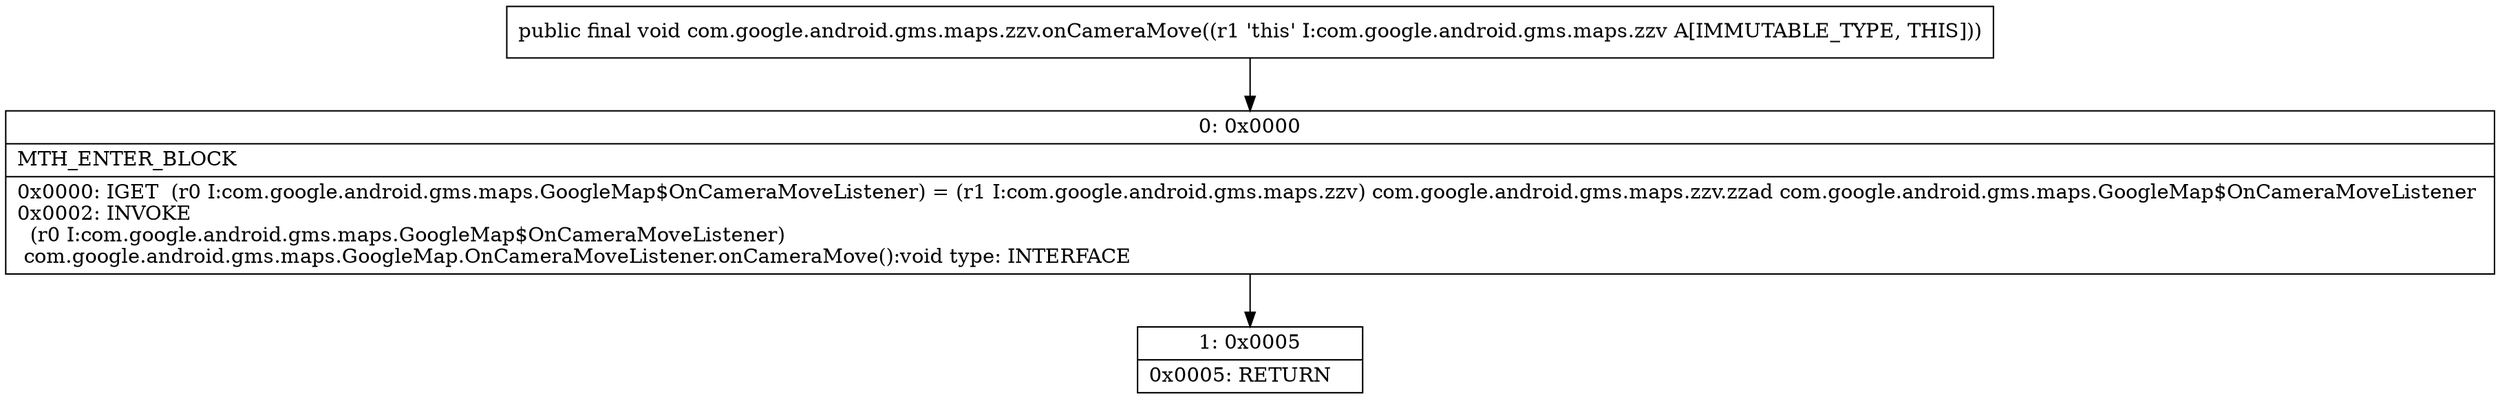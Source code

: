 digraph "CFG forcom.google.android.gms.maps.zzv.onCameraMove()V" {
Node_0 [shape=record,label="{0\:\ 0x0000|MTH_ENTER_BLOCK\l|0x0000: IGET  (r0 I:com.google.android.gms.maps.GoogleMap$OnCameraMoveListener) = (r1 I:com.google.android.gms.maps.zzv) com.google.android.gms.maps.zzv.zzad com.google.android.gms.maps.GoogleMap$OnCameraMoveListener \l0x0002: INVOKE  \l  (r0 I:com.google.android.gms.maps.GoogleMap$OnCameraMoveListener)\l com.google.android.gms.maps.GoogleMap.OnCameraMoveListener.onCameraMove():void type: INTERFACE \l}"];
Node_1 [shape=record,label="{1\:\ 0x0005|0x0005: RETURN   \l}"];
MethodNode[shape=record,label="{public final void com.google.android.gms.maps.zzv.onCameraMove((r1 'this' I:com.google.android.gms.maps.zzv A[IMMUTABLE_TYPE, THIS])) }"];
MethodNode -> Node_0;
Node_0 -> Node_1;
}

